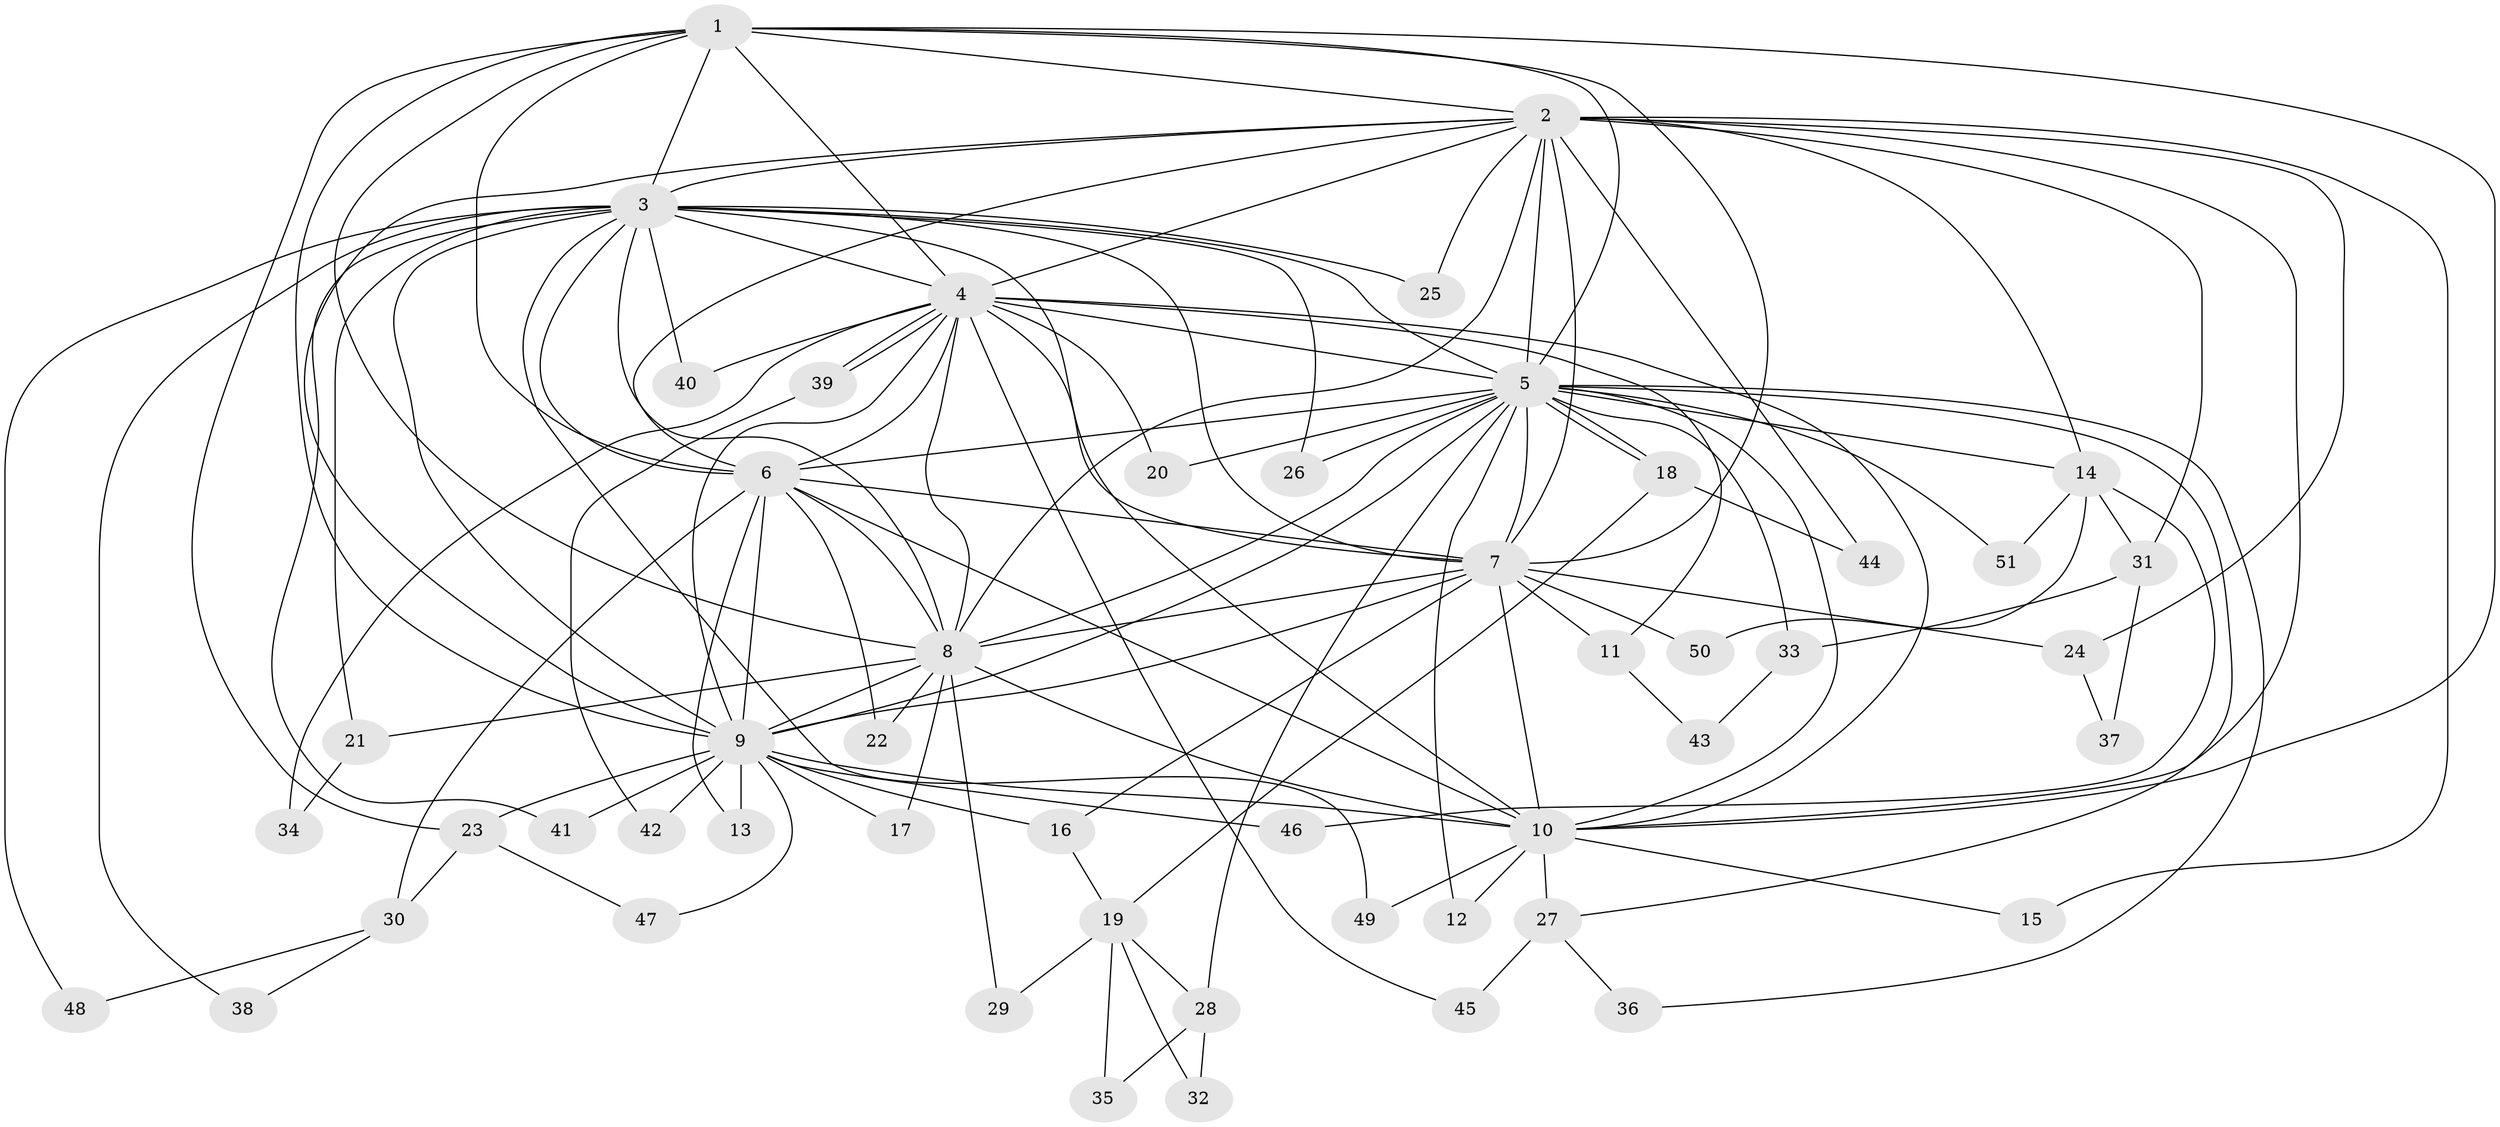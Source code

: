 // Generated by graph-tools (version 1.1) at 2025/35/03/09/25 02:35:11]
// undirected, 51 vertices, 127 edges
graph export_dot {
graph [start="1"]
  node [color=gray90,style=filled];
  1;
  2;
  3;
  4;
  5;
  6;
  7;
  8;
  9;
  10;
  11;
  12;
  13;
  14;
  15;
  16;
  17;
  18;
  19;
  20;
  21;
  22;
  23;
  24;
  25;
  26;
  27;
  28;
  29;
  30;
  31;
  32;
  33;
  34;
  35;
  36;
  37;
  38;
  39;
  40;
  41;
  42;
  43;
  44;
  45;
  46;
  47;
  48;
  49;
  50;
  51;
  1 -- 2;
  1 -- 3;
  1 -- 4;
  1 -- 5;
  1 -- 6;
  1 -- 7;
  1 -- 8;
  1 -- 9;
  1 -- 10;
  1 -- 23;
  2 -- 3;
  2 -- 4;
  2 -- 5;
  2 -- 6;
  2 -- 7;
  2 -- 8;
  2 -- 9;
  2 -- 10;
  2 -- 14;
  2 -- 15;
  2 -- 24;
  2 -- 25;
  2 -- 31;
  2 -- 44;
  3 -- 4;
  3 -- 5;
  3 -- 6;
  3 -- 7;
  3 -- 8;
  3 -- 9;
  3 -- 10;
  3 -- 21;
  3 -- 25;
  3 -- 26;
  3 -- 38;
  3 -- 40;
  3 -- 41;
  3 -- 48;
  3 -- 49;
  4 -- 5;
  4 -- 6;
  4 -- 7;
  4 -- 8;
  4 -- 9;
  4 -- 10;
  4 -- 11;
  4 -- 20;
  4 -- 34;
  4 -- 39;
  4 -- 39;
  4 -- 40;
  4 -- 45;
  5 -- 6;
  5 -- 7;
  5 -- 8;
  5 -- 9;
  5 -- 10;
  5 -- 12;
  5 -- 14;
  5 -- 18;
  5 -- 18;
  5 -- 20;
  5 -- 26;
  5 -- 27;
  5 -- 28;
  5 -- 33;
  5 -- 36;
  5 -- 51;
  6 -- 7;
  6 -- 8;
  6 -- 9;
  6 -- 10;
  6 -- 13;
  6 -- 22;
  6 -- 30;
  7 -- 8;
  7 -- 9;
  7 -- 10;
  7 -- 11;
  7 -- 16;
  7 -- 24;
  7 -- 50;
  8 -- 9;
  8 -- 10;
  8 -- 17;
  8 -- 21;
  8 -- 22;
  8 -- 29;
  9 -- 10;
  9 -- 13;
  9 -- 16;
  9 -- 17;
  9 -- 23;
  9 -- 41;
  9 -- 42;
  9 -- 46;
  9 -- 47;
  10 -- 12;
  10 -- 15;
  10 -- 27;
  10 -- 49;
  11 -- 43;
  14 -- 31;
  14 -- 46;
  14 -- 50;
  14 -- 51;
  16 -- 19;
  18 -- 19;
  18 -- 44;
  19 -- 28;
  19 -- 29;
  19 -- 32;
  19 -- 35;
  21 -- 34;
  23 -- 30;
  23 -- 47;
  24 -- 37;
  27 -- 36;
  27 -- 45;
  28 -- 32;
  28 -- 35;
  30 -- 38;
  30 -- 48;
  31 -- 33;
  31 -- 37;
  33 -- 43;
  39 -- 42;
}
